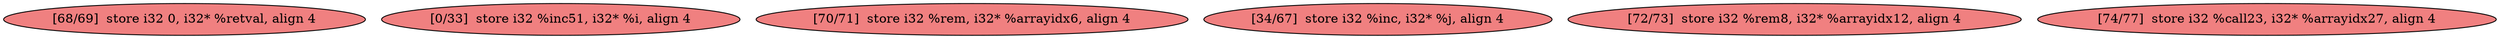 
digraph G {


node171 [fillcolor=lightcoral,label="[68/69]  store i32 0, i32* %retval, align 4",shape=ellipse,style=filled ]
node169 [fillcolor=lightcoral,label="[0/33]  store i32 %inc51, i32* %i, align 4",shape=ellipse,style=filled ]
node168 [fillcolor=lightcoral,label="[70/71]  store i32 %rem, i32* %arrayidx6, align 4",shape=ellipse,style=filled ]
node170 [fillcolor=lightcoral,label="[34/67]  store i32 %inc, i32* %j, align 4",shape=ellipse,style=filled ]
node166 [fillcolor=lightcoral,label="[72/73]  store i32 %rem8, i32* %arrayidx12, align 4",shape=ellipse,style=filled ]
node167 [fillcolor=lightcoral,label="[74/77]  store i32 %call23, i32* %arrayidx27, align 4",shape=ellipse,style=filled ]



}
